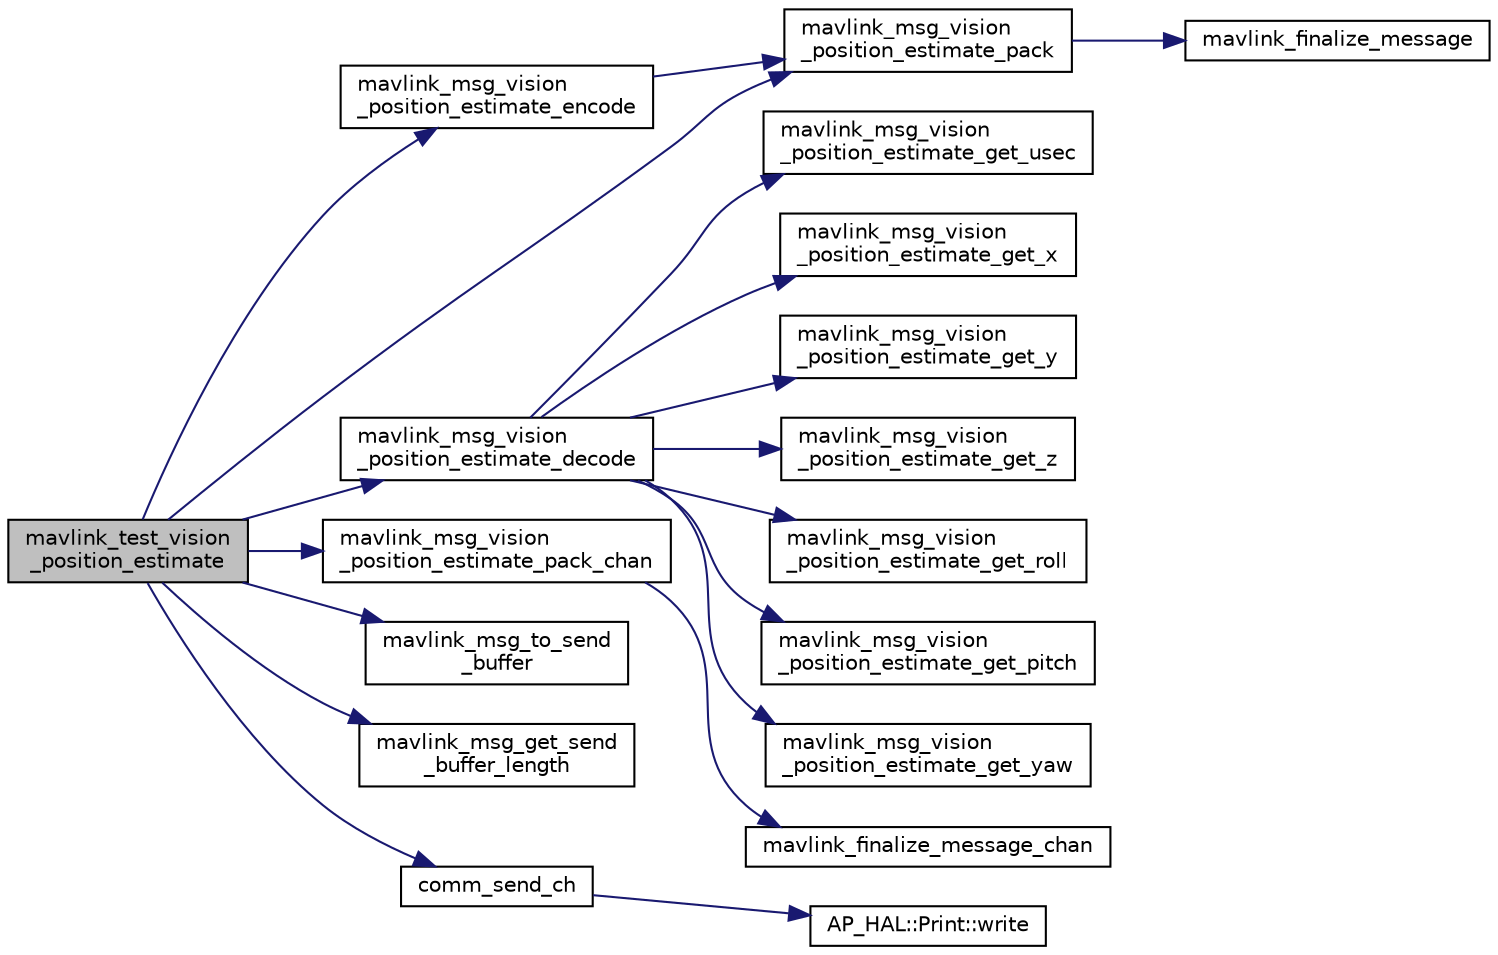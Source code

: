 digraph "mavlink_test_vision_position_estimate"
{
 // INTERACTIVE_SVG=YES
  edge [fontname="Helvetica",fontsize="10",labelfontname="Helvetica",labelfontsize="10"];
  node [fontname="Helvetica",fontsize="10",shape=record];
  rankdir="LR";
  Node1 [label="mavlink_test_vision\l_position_estimate",height=0.2,width=0.4,color="black", fillcolor="grey75", style="filled" fontcolor="black"];
  Node1 -> Node2 [color="midnightblue",fontsize="10",style="solid",fontname="Helvetica"];
  Node2 [label="mavlink_msg_vision\l_position_estimate_encode",height=0.2,width=0.4,color="black", fillcolor="white", style="filled",URL="$mavlink__msg__vision__position__estimate_8h.html#aeb9fb1cc6e670a036889c2d9b3f82348",tooltip="Encode a vision_position_estimate struct. "];
  Node2 -> Node3 [color="midnightblue",fontsize="10",style="solid",fontname="Helvetica"];
  Node3 [label="mavlink_msg_vision\l_position_estimate_pack",height=0.2,width=0.4,color="black", fillcolor="white", style="filled",URL="$mavlink__msg__vision__position__estimate_8h.html#a823004edffe006ef60a55581cdf3d13e",tooltip="Pack a vision_position_estimate message. "];
  Node3 -> Node4 [color="midnightblue",fontsize="10",style="solid",fontname="Helvetica"];
  Node4 [label="mavlink_finalize_message",height=0.2,width=0.4,color="black", fillcolor="white", style="filled",URL="$v0_89_2mavlink__helpers_8h.html#af3bea083c5ec83f5b6570b2bd4a817d0",tooltip="Finalize a MAVLink message with MAVLINK_COMM_0 as default channel. "];
  Node1 -> Node5 [color="midnightblue",fontsize="10",style="solid",fontname="Helvetica"];
  Node5 [label="mavlink_msg_vision\l_position_estimate_decode",height=0.2,width=0.4,color="black", fillcolor="white", style="filled",URL="$mavlink__msg__vision__position__estimate_8h.html#acc11bd7c9e62a9a3fe0c5a9248eeba4f",tooltip="Decode a vision_position_estimate message into a struct. "];
  Node5 -> Node6 [color="midnightblue",fontsize="10",style="solid",fontname="Helvetica"];
  Node6 [label="mavlink_msg_vision\l_position_estimate_get_usec",height=0.2,width=0.4,color="black", fillcolor="white", style="filled",URL="$mavlink__msg__vision__position__estimate_8h.html#ac9c3c269124f8fb7476c2db55983d172",tooltip="Send a vision_position_estimate message. "];
  Node5 -> Node7 [color="midnightblue",fontsize="10",style="solid",fontname="Helvetica"];
  Node7 [label="mavlink_msg_vision\l_position_estimate_get_x",height=0.2,width=0.4,color="black", fillcolor="white", style="filled",URL="$mavlink__msg__vision__position__estimate_8h.html#a68a355c74ebf24bb6547ae334e634481",tooltip="Get field x from vision_position_estimate message. "];
  Node5 -> Node8 [color="midnightblue",fontsize="10",style="solid",fontname="Helvetica"];
  Node8 [label="mavlink_msg_vision\l_position_estimate_get_y",height=0.2,width=0.4,color="black", fillcolor="white", style="filled",URL="$mavlink__msg__vision__position__estimate_8h.html#aa035ad2c72b4a69b7de5a6f1018877dc",tooltip="Get field y from vision_position_estimate message. "];
  Node5 -> Node9 [color="midnightblue",fontsize="10",style="solid",fontname="Helvetica"];
  Node9 [label="mavlink_msg_vision\l_position_estimate_get_z",height=0.2,width=0.4,color="black", fillcolor="white", style="filled",URL="$mavlink__msg__vision__position__estimate_8h.html#aca30e0b3dbf71f06396479b90f70e924",tooltip="Get field z from vision_position_estimate message. "];
  Node5 -> Node10 [color="midnightblue",fontsize="10",style="solid",fontname="Helvetica"];
  Node10 [label="mavlink_msg_vision\l_position_estimate_get_roll",height=0.2,width=0.4,color="black", fillcolor="white", style="filled",URL="$mavlink__msg__vision__position__estimate_8h.html#a7c3d6cc08177d0def96464974aab4185",tooltip="Get field roll from vision_position_estimate message. "];
  Node5 -> Node11 [color="midnightblue",fontsize="10",style="solid",fontname="Helvetica"];
  Node11 [label="mavlink_msg_vision\l_position_estimate_get_pitch",height=0.2,width=0.4,color="black", fillcolor="white", style="filled",URL="$mavlink__msg__vision__position__estimate_8h.html#a121bde66b03ccc66b2e06585bd429981",tooltip="Get field pitch from vision_position_estimate message. "];
  Node5 -> Node12 [color="midnightblue",fontsize="10",style="solid",fontname="Helvetica"];
  Node12 [label="mavlink_msg_vision\l_position_estimate_get_yaw",height=0.2,width=0.4,color="black", fillcolor="white", style="filled",URL="$mavlink__msg__vision__position__estimate_8h.html#a5070efeb5f1559c1dc0700f6e637ad51",tooltip="Get field yaw from vision_position_estimate message. "];
  Node1 -> Node3 [color="midnightblue",fontsize="10",style="solid",fontname="Helvetica"];
  Node1 -> Node13 [color="midnightblue",fontsize="10",style="solid",fontname="Helvetica"];
  Node13 [label="mavlink_msg_vision\l_position_estimate_pack_chan",height=0.2,width=0.4,color="black", fillcolor="white", style="filled",URL="$mavlink__msg__vision__position__estimate_8h.html#a915c09d532fc2296274bedde2992a8be",tooltip="Pack a vision_position_estimate message on a channel. "];
  Node13 -> Node14 [color="midnightblue",fontsize="10",style="solid",fontname="Helvetica"];
  Node14 [label="mavlink_finalize_message_chan",height=0.2,width=0.4,color="black", fillcolor="white", style="filled",URL="$v0_89_2mavlink__helpers_8h.html#aa66131138fc02101dcc73b4b556ab422",tooltip="Finalize a MAVLink message with channel assignment. "];
  Node1 -> Node15 [color="midnightblue",fontsize="10",style="solid",fontname="Helvetica"];
  Node15 [label="mavlink_msg_to_send\l_buffer",height=0.2,width=0.4,color="black", fillcolor="white", style="filled",URL="$v0_89_2mavlink__helpers_8h.html#afea0a9befa84822fd62c2899ea0d849e",tooltip="Pack a message to send it over a serial byte stream. "];
  Node1 -> Node16 [color="midnightblue",fontsize="10",style="solid",fontname="Helvetica"];
  Node16 [label="mavlink_msg_get_send\l_buffer_length",height=0.2,width=0.4,color="black", fillcolor="white", style="filled",URL="$v0_89_2protocol_8h.html#aa86c08f27aabb7a2e12a67f189f590c8",tooltip="Get the required buffer size for this message. "];
  Node1 -> Node17 [color="midnightblue",fontsize="10",style="solid",fontname="Helvetica"];
  Node17 [label="comm_send_ch",height=0.2,width=0.4,color="black", fillcolor="white", style="filled",URL="$GCS__MAVLink_8h.html#ab753873a1ee10adedd0ce246311468f8"];
  Node17 -> Node18 [color="midnightblue",fontsize="10",style="solid",fontname="Helvetica"];
  Node18 [label="AP_HAL::Print::write",height=0.2,width=0.4,color="black", fillcolor="white", style="filled",URL="$classAP__HAL_1_1Print.html#acc65391952a43334f8f5c9bef341f501"];
}
